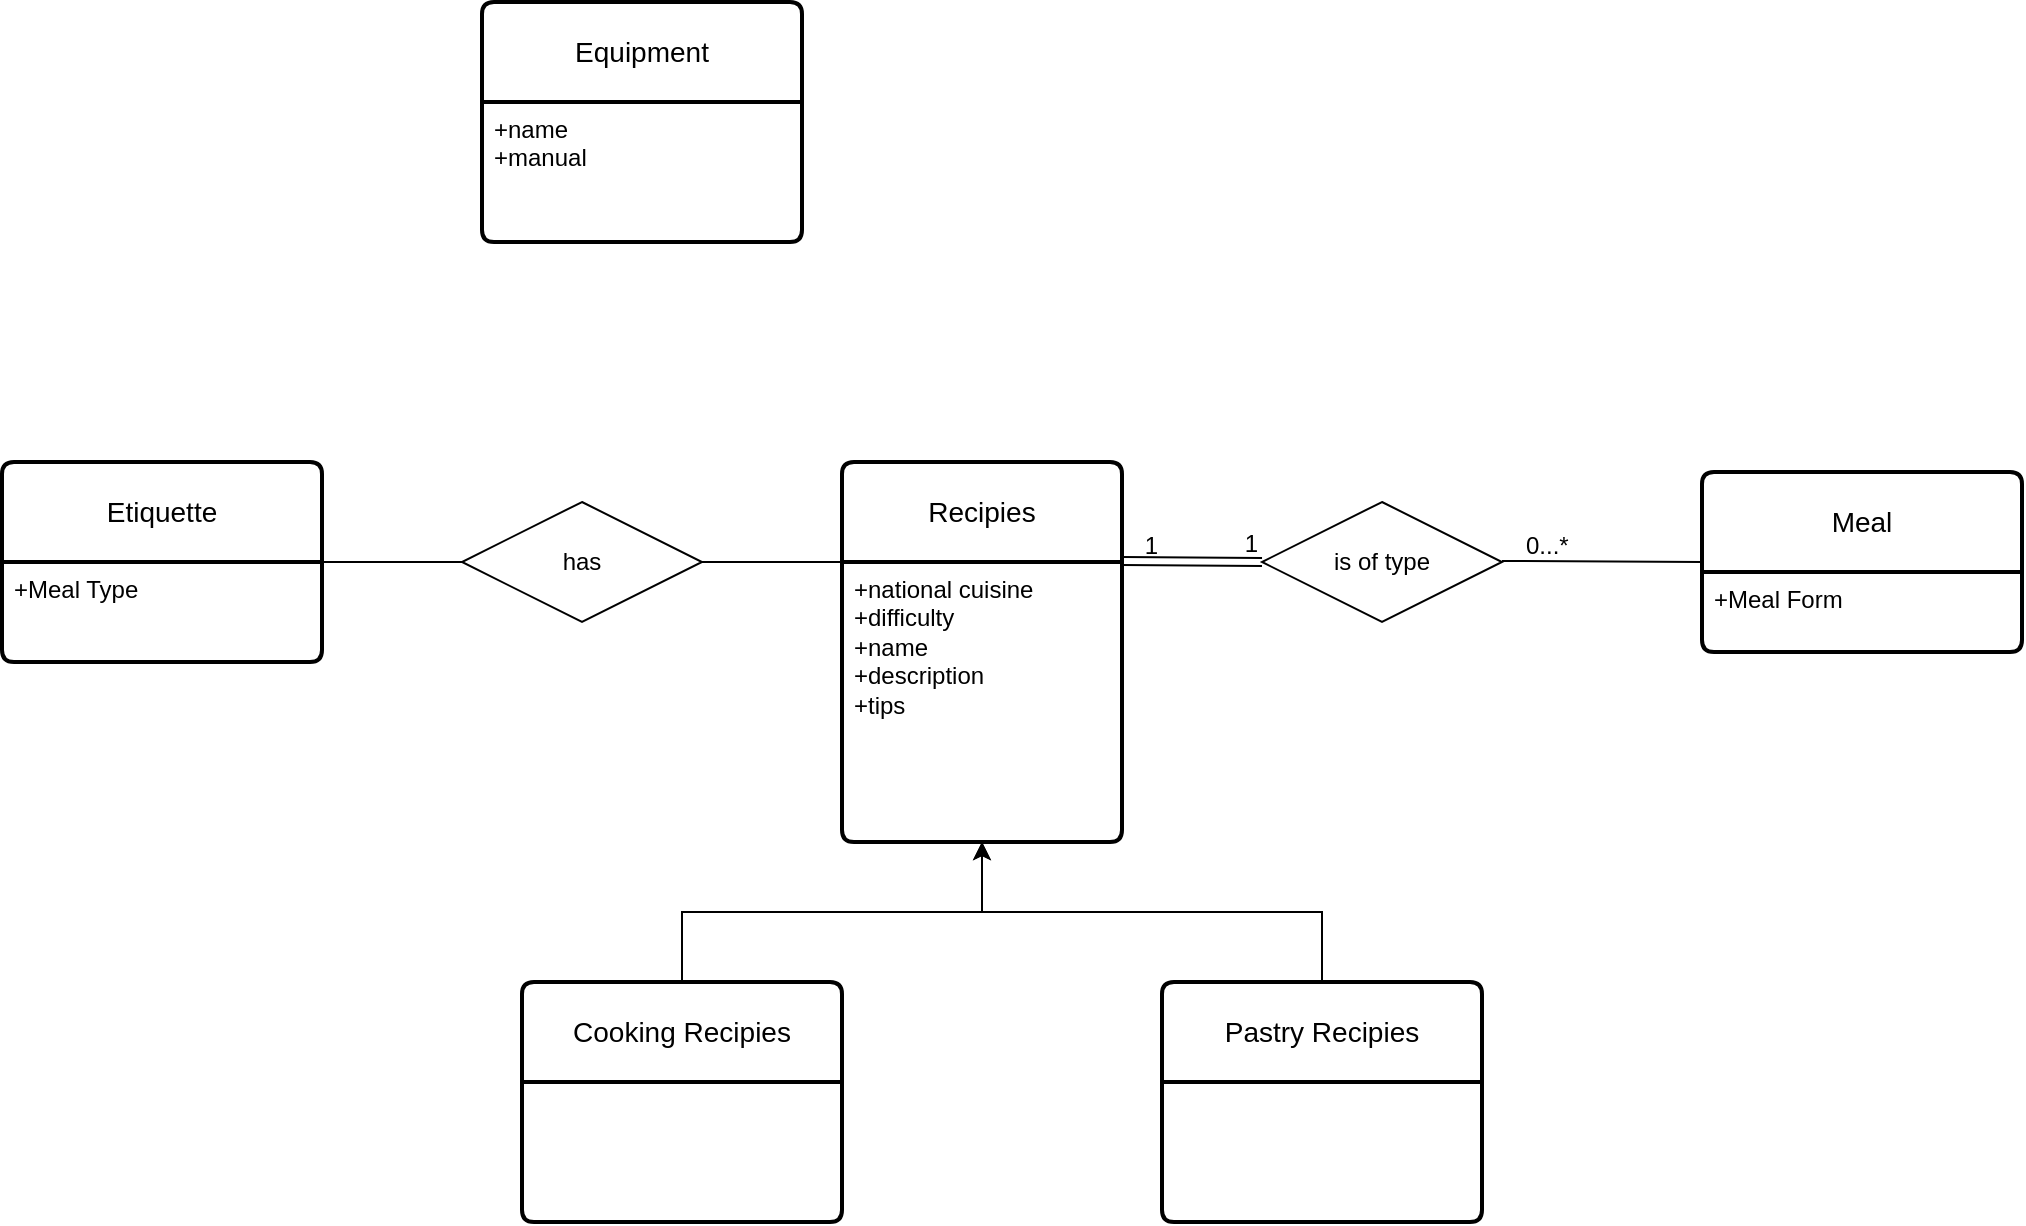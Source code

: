 <mxfile version="24.2.2" type="github">
  <diagram name="Page-1" id="VTxbm6ZFIvx-NwLl5isk">
    <mxGraphModel dx="1877" dy="1725" grid="1" gridSize="10" guides="1" tooltips="1" connect="1" arrows="1" fold="1" page="1" pageScale="1" pageWidth="827" pageHeight="1169" math="0" shadow="0">
      <root>
        <mxCell id="0" />
        <mxCell id="1" parent="0" />
        <mxCell id="XMQH14Z6CKcm3YTAraPi-1" value="Recipies" style="swimlane;childLayout=stackLayout;horizontal=1;startSize=50;horizontalStack=0;rounded=1;fontSize=14;fontStyle=0;strokeWidth=2;resizeParent=0;resizeLast=1;shadow=0;dashed=0;align=center;arcSize=4;whiteSpace=wrap;html=1;" parent="1" vertex="1">
          <mxGeometry x="190" y="-10" width="140" height="190" as="geometry" />
        </mxCell>
        <mxCell id="XMQH14Z6CKcm3YTAraPi-2" value="+national cuisine&lt;div&gt;+difficulty&lt;/div&gt;&lt;div&gt;+name&lt;/div&gt;&lt;div&gt;+description&lt;/div&gt;&lt;div&gt;+tips&lt;/div&gt;" style="align=left;strokeColor=none;fillColor=none;spacingLeft=4;fontSize=12;verticalAlign=top;resizable=0;rotatable=0;part=1;html=1;" parent="XMQH14Z6CKcm3YTAraPi-1" vertex="1">
          <mxGeometry y="50" width="140" height="140" as="geometry" />
        </mxCell>
        <mxCell id="XMQH14Z6CKcm3YTAraPi-14" style="edgeStyle=orthogonalEdgeStyle;rounded=0;orthogonalLoop=1;jettySize=auto;html=1;exitX=0.5;exitY=0;exitDx=0;exitDy=0;entryX=0.5;entryY=1;entryDx=0;entryDy=0;" parent="1" source="XMQH14Z6CKcm3YTAraPi-3" target="XMQH14Z6CKcm3YTAraPi-2" edge="1">
          <mxGeometry relative="1" as="geometry" />
        </mxCell>
        <mxCell id="XMQH14Z6CKcm3YTAraPi-3" value="Cooking Recipies" style="swimlane;childLayout=stackLayout;horizontal=1;startSize=50;horizontalStack=0;rounded=1;fontSize=14;fontStyle=0;strokeWidth=2;resizeParent=0;resizeLast=1;shadow=0;dashed=0;align=center;arcSize=4;whiteSpace=wrap;html=1;" parent="1" vertex="1">
          <mxGeometry x="30" y="250" width="160" height="120" as="geometry" />
        </mxCell>
        <mxCell id="XMQH14Z6CKcm3YTAraPi-15" style="edgeStyle=orthogonalEdgeStyle;rounded=0;orthogonalLoop=1;jettySize=auto;html=1;exitX=0.5;exitY=0;exitDx=0;exitDy=0;entryX=0.5;entryY=1;entryDx=0;entryDy=0;" parent="1" source="XMQH14Z6CKcm3YTAraPi-5" edge="1" target="XMQH14Z6CKcm3YTAraPi-2">
          <mxGeometry relative="1" as="geometry">
            <mxPoint x="260" y="180" as="targetPoint" />
          </mxGeometry>
        </mxCell>
        <mxCell id="XMQH14Z6CKcm3YTAraPi-5" value="Pastry Recipies" style="swimlane;childLayout=stackLayout;horizontal=1;startSize=50;horizontalStack=0;rounded=1;fontSize=14;fontStyle=0;strokeWidth=2;resizeParent=0;resizeLast=1;shadow=0;dashed=0;align=center;arcSize=4;whiteSpace=wrap;html=1;" parent="1" vertex="1">
          <mxGeometry x="350" y="250" width="160" height="120" as="geometry" />
        </mxCell>
        <mxCell id="XMQH14Z6CKcm3YTAraPi-17" value="Meal" style="swimlane;childLayout=stackLayout;horizontal=1;startSize=50;horizontalStack=0;rounded=1;fontSize=14;fontStyle=0;strokeWidth=2;resizeParent=0;resizeLast=1;shadow=0;dashed=0;align=center;arcSize=4;whiteSpace=wrap;html=1;" parent="1" vertex="1">
          <mxGeometry x="620" y="-5" width="160" height="90" as="geometry" />
        </mxCell>
        <mxCell id="XMQH14Z6CKcm3YTAraPi-18" value="+Meal Form" style="align=left;strokeColor=none;fillColor=none;spacingLeft=4;fontSize=12;verticalAlign=top;resizable=0;rotatable=0;part=1;html=1;" parent="XMQH14Z6CKcm3YTAraPi-17" vertex="1">
          <mxGeometry y="50" width="160" height="40" as="geometry" />
        </mxCell>
        <mxCell id="XMQH14Z6CKcm3YTAraPi-20" value="is of type" style="shape=rhombus;perimeter=rhombusPerimeter;whiteSpace=wrap;html=1;align=center;" parent="1" vertex="1">
          <mxGeometry x="400" y="10" width="120" height="60" as="geometry" />
        </mxCell>
        <mxCell id="XMQH14Z6CKcm3YTAraPi-22" value="" style="shape=link;html=1;rounded=0;" parent="1" edge="1">
          <mxGeometry relative="1" as="geometry">
            <mxPoint x="330" y="39.5" as="sourcePoint" />
            <mxPoint x="400" y="40" as="targetPoint" />
          </mxGeometry>
        </mxCell>
        <mxCell id="XMQH14Z6CKcm3YTAraPi-23" value="1" style="resizable=0;html=1;whiteSpace=wrap;align=right;verticalAlign=bottom;" parent="XMQH14Z6CKcm3YTAraPi-22" connectable="0" vertex="1">
          <mxGeometry x="1" relative="1" as="geometry" />
        </mxCell>
        <mxCell id="XMQH14Z6CKcm3YTAraPi-25" value="" style="endArrow=none;html=1;rounded=0;" parent="1" edge="1">
          <mxGeometry relative="1" as="geometry">
            <mxPoint x="520" y="39.5" as="sourcePoint" />
            <mxPoint x="620" y="40" as="targetPoint" />
          </mxGeometry>
        </mxCell>
        <mxCell id="XMQH14Z6CKcm3YTAraPi-26" value="0...*" style="resizable=0;html=1;whiteSpace=wrap;align=left;verticalAlign=bottom;" parent="XMQH14Z6CKcm3YTAraPi-25" connectable="0" vertex="1">
          <mxGeometry x="-1" relative="1" as="geometry">
            <mxPoint x="10" y="1" as="offset" />
          </mxGeometry>
        </mxCell>
        <mxCell id="XMQH14Z6CKcm3YTAraPi-28" value="1" style="resizable=0;html=1;whiteSpace=wrap;align=right;verticalAlign=bottom;" parent="1" connectable="0" vertex="1">
          <mxGeometry x="349.998" y="40.0" as="geometry" />
        </mxCell>
        <mxCell id="XMQH14Z6CKcm3YTAraPi-29" value="Etiquette" style="swimlane;childLayout=stackLayout;horizontal=1;startSize=50;horizontalStack=0;rounded=1;fontSize=14;fontStyle=0;strokeWidth=2;resizeParent=0;resizeLast=1;shadow=0;dashed=0;align=center;arcSize=4;whiteSpace=wrap;html=1;" parent="1" vertex="1">
          <mxGeometry x="-230" y="-10" width="160" height="100" as="geometry" />
        </mxCell>
        <mxCell id="XMQH14Z6CKcm3YTAraPi-30" value="+Meal Type" style="align=left;strokeColor=none;fillColor=none;spacingLeft=4;fontSize=12;verticalAlign=top;resizable=0;rotatable=0;part=1;html=1;" parent="XMQH14Z6CKcm3YTAraPi-29" vertex="1">
          <mxGeometry y="50" width="160" height="50" as="geometry" />
        </mxCell>
        <mxCell id="XMQH14Z6CKcm3YTAraPi-31" value="has" style="shape=rhombus;perimeter=rhombusPerimeter;whiteSpace=wrap;html=1;align=center;" parent="1" vertex="1">
          <mxGeometry y="10" width="120" height="60" as="geometry" />
        </mxCell>
        <mxCell id="XMQH14Z6CKcm3YTAraPi-34" value="" style="endArrow=none;html=1;rounded=0;" parent="1" edge="1">
          <mxGeometry relative="1" as="geometry">
            <mxPoint x="120" y="40" as="sourcePoint" />
            <mxPoint x="200" y="40" as="targetPoint" />
          </mxGeometry>
        </mxCell>
        <mxCell id="XMQH14Z6CKcm3YTAraPi-35" value="" style="endArrow=none;html=1;rounded=0;exitX=1;exitY=0;exitDx=0;exitDy=0;entryX=0;entryY=0.5;entryDx=0;entryDy=0;" parent="1" source="XMQH14Z6CKcm3YTAraPi-30" target="XMQH14Z6CKcm3YTAraPi-31" edge="1">
          <mxGeometry relative="1" as="geometry">
            <mxPoint x="-160" y="39" as="sourcePoint" />
            <mxPoint y="39" as="targetPoint" />
          </mxGeometry>
        </mxCell>
        <mxCell id="XMQH14Z6CKcm3YTAraPi-40" value="Equipment" style="swimlane;childLayout=stackLayout;horizontal=1;startSize=50;horizontalStack=0;rounded=1;fontSize=14;fontStyle=0;strokeWidth=2;resizeParent=0;resizeLast=1;shadow=0;dashed=0;align=center;arcSize=4;whiteSpace=wrap;html=1;" parent="1" vertex="1">
          <mxGeometry x="10" y="-240" width="160" height="120" as="geometry" />
        </mxCell>
        <mxCell id="XMQH14Z6CKcm3YTAraPi-41" value="+name&lt;div&gt;+manual&lt;/div&gt;" style="align=left;strokeColor=none;fillColor=none;spacingLeft=4;fontSize=12;verticalAlign=top;resizable=0;rotatable=0;part=1;html=1;" parent="XMQH14Z6CKcm3YTAraPi-40" vertex="1">
          <mxGeometry y="50" width="160" height="70" as="geometry" />
        </mxCell>
      </root>
    </mxGraphModel>
  </diagram>
</mxfile>
